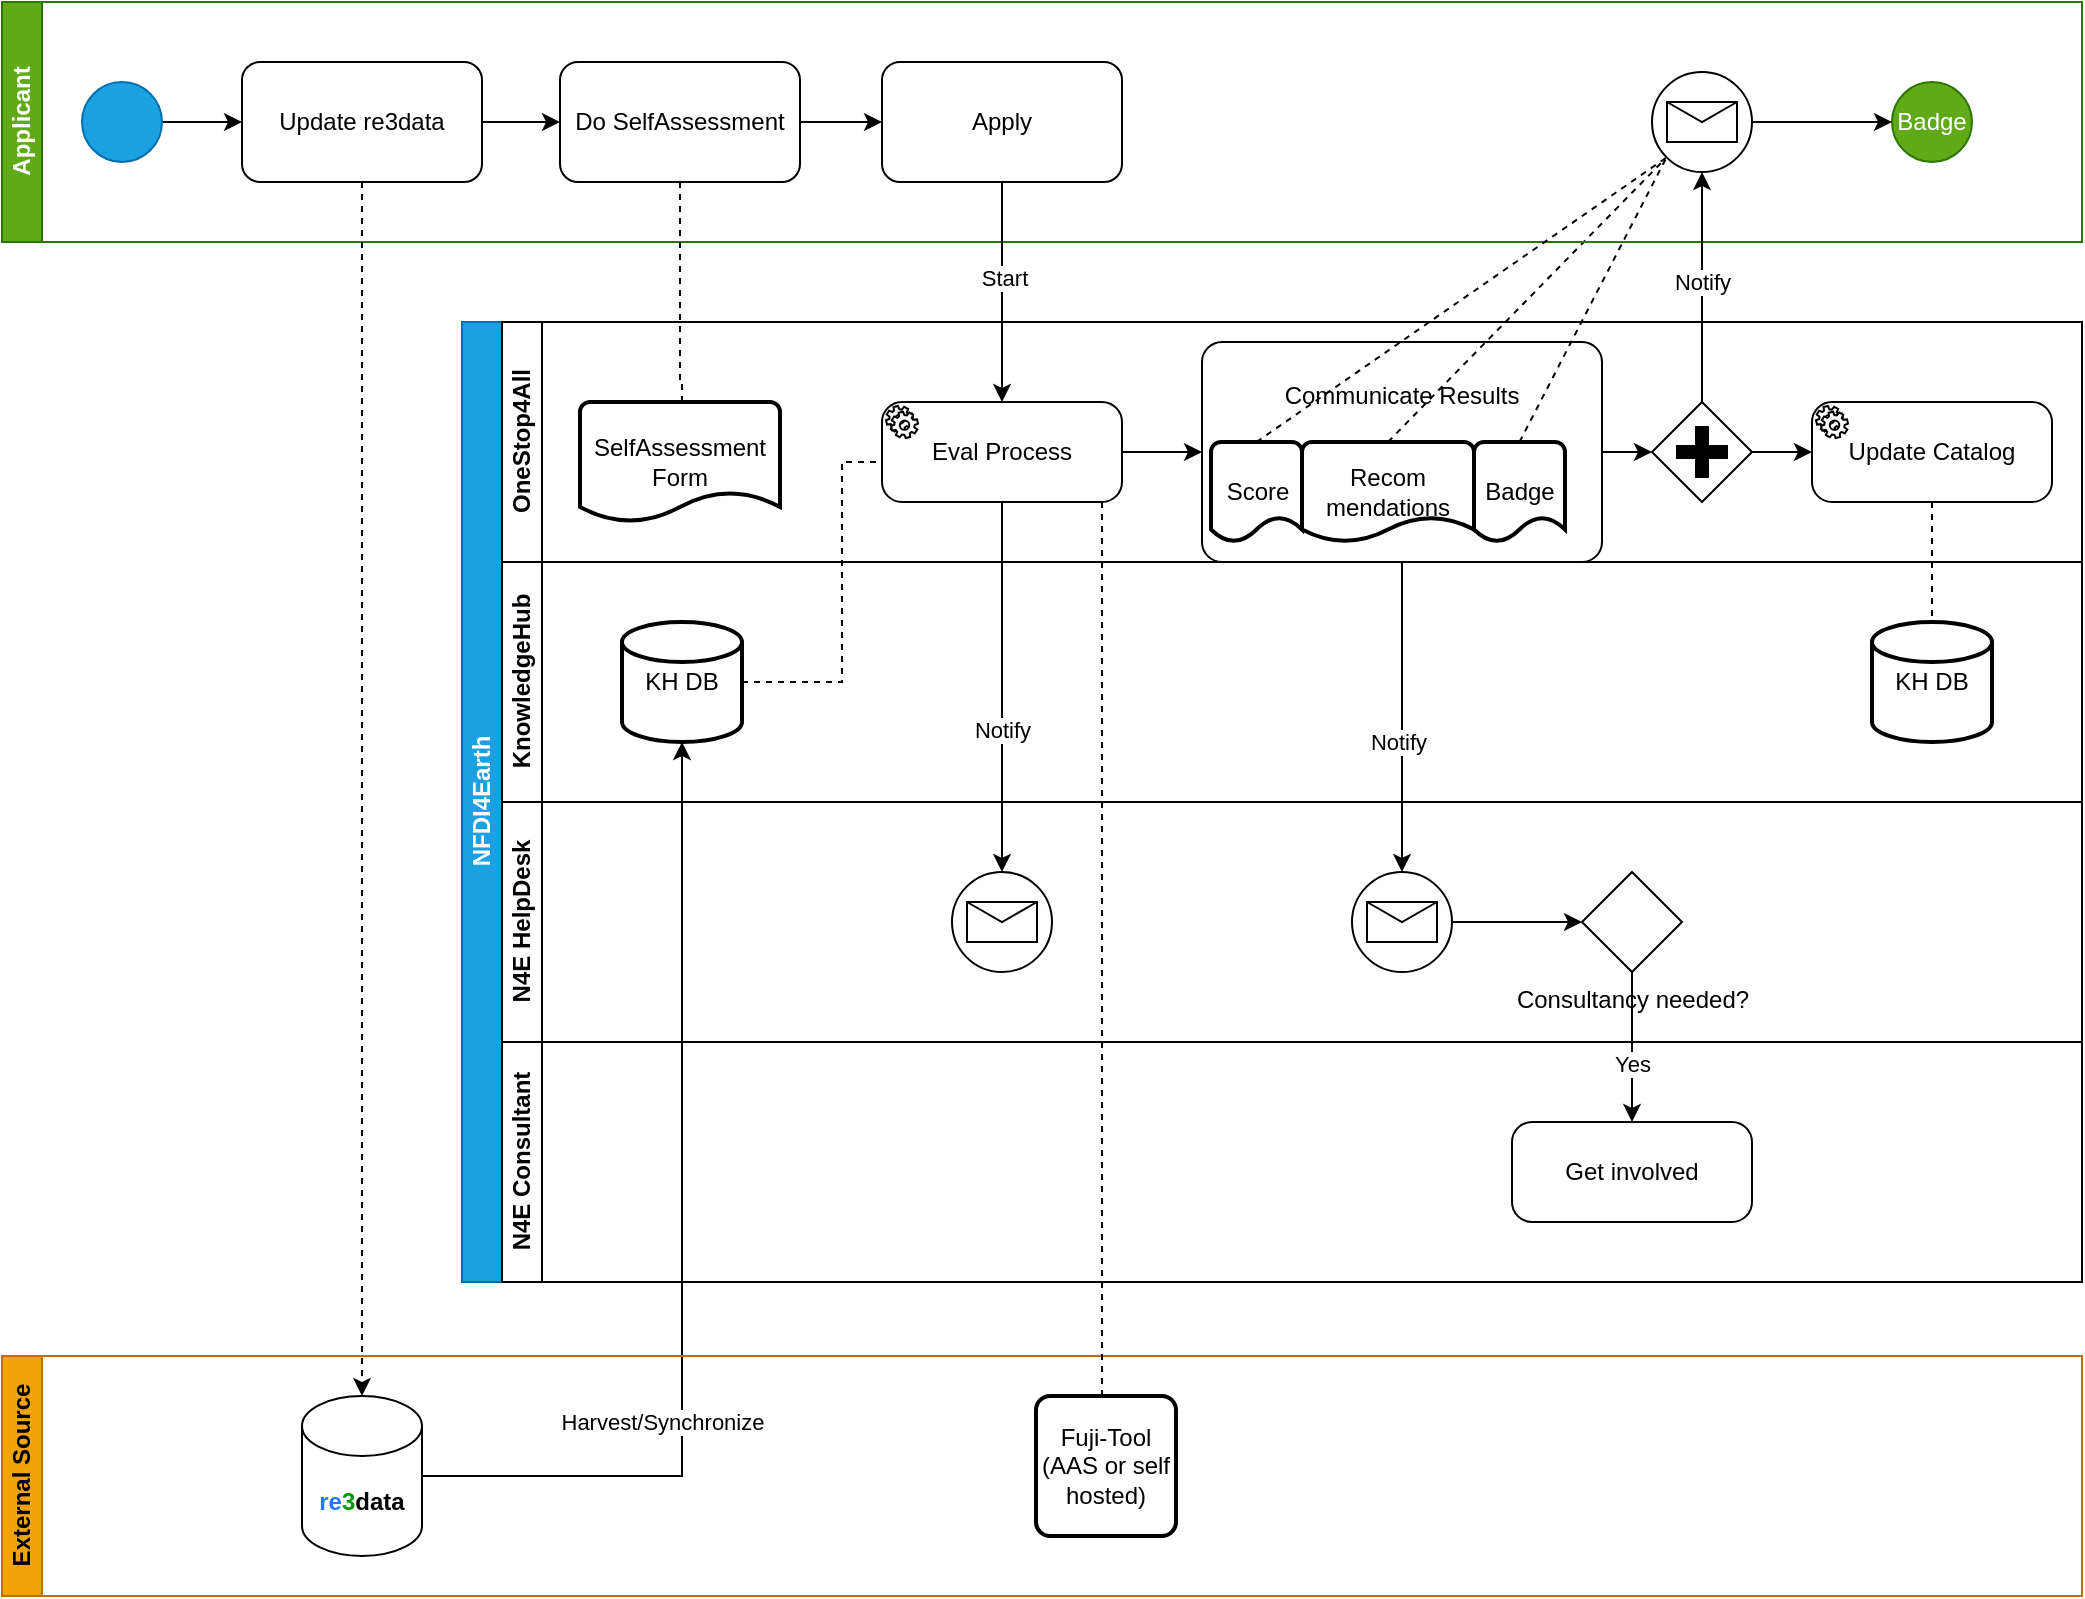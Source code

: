 <mxfile version="24.4.0" type="github">
  <diagram id="prtHgNgQTEPvFCAcTncT" name="Page-1">
    <mxGraphModel dx="1434" dy="680" grid="1" gridSize="10" guides="1" tooltips="1" connect="1" arrows="1" fold="1" page="1" pageScale="1" pageWidth="1169" pageHeight="827" math="0" shadow="0">
      <root>
        <mxCell id="0" />
        <mxCell id="1" parent="0" />
        <mxCell id="dNxyNK7c78bLwvsdeMH5-19" value="NFDI4Earth" style="swimlane;html=1;childLayout=stackLayout;resizeParent=1;resizeParentMax=0;horizontal=0;startSize=20;horizontalStack=0;fillColor=#1ba1e2;fontColor=#ffffff;strokeColor=#006EAF;" parent="1" vertex="1">
          <mxGeometry x="270" y="190" width="810" height="480" as="geometry" />
        </mxCell>
        <mxCell id="dNxyNK7c78bLwvsdeMH5-21" value="OneStop4All" style="swimlane;html=1;startSize=20;horizontal=0;" parent="dNxyNK7c78bLwvsdeMH5-19" vertex="1">
          <mxGeometry x="20" width="790" height="120" as="geometry">
            <mxRectangle x="20" y="120" width="430" height="30" as="alternateBounds" />
          </mxGeometry>
        </mxCell>
        <mxCell id="2lcCUF3nb1PlsJxBdxmF-54" value="SelfAssessment Form" style="strokeWidth=2;html=1;shape=mxgraph.flowchart.document2;whiteSpace=wrap;size=0.25;" vertex="1" parent="dNxyNK7c78bLwvsdeMH5-21">
          <mxGeometry x="39" y="40" width="100" height="60" as="geometry" />
        </mxCell>
        <mxCell id="2lcCUF3nb1PlsJxBdxmF-61" value="Eval Process" style="points=[[0.25,0,0],[0.5,0,0],[0.75,0,0],[1,0.25,0],[1,0.5,0],[1,0.75,0],[0.75,1,0],[0.5,1,0],[0.25,1,0],[0,0.75,0],[0,0.5,0],[0,0.25,0]];shape=mxgraph.bpmn.task;whiteSpace=wrap;rectStyle=rounded;size=10;html=1;container=1;expand=0;collapsible=0;taskMarker=service;" vertex="1" parent="dNxyNK7c78bLwvsdeMH5-21">
          <mxGeometry x="190" y="40" width="120" height="50" as="geometry" />
        </mxCell>
        <mxCell id="2lcCUF3nb1PlsJxBdxmF-70" value="&lt;div&gt;Communicate Results&lt;/div&gt;&lt;div&gt;&lt;br&gt;&lt;/div&gt;&lt;div&gt;&lt;br&gt;&lt;/div&gt;&lt;div&gt;&lt;br&gt;&lt;/div&gt;&lt;div&gt;&lt;br&gt;&lt;/div&gt;" style="points=[[0.25,0,0],[0.5,0,0],[0.75,0,0],[1,0.25,0],[1,0.5,0],[1,0.75,0],[0.75,1,0],[0.5,1,0],[0.25,1,0],[0,0.75,0],[0,0.5,0],[0,0.25,0]];shape=mxgraph.bpmn.task;whiteSpace=wrap;rectStyle=rounded;size=10;html=1;container=1;expand=0;collapsible=0;taskMarker=abstract;" vertex="1" parent="dNxyNK7c78bLwvsdeMH5-21">
          <mxGeometry x="350" y="10" width="200" height="110" as="geometry" />
        </mxCell>
        <mxCell id="2lcCUF3nb1PlsJxBdxmF-90" value="Score" style="strokeWidth=2;html=1;shape=mxgraph.flowchart.document2;whiteSpace=wrap;size=0.25;" vertex="1" parent="2lcCUF3nb1PlsJxBdxmF-70">
          <mxGeometry x="4.5" y="50" width="45.5" height="50" as="geometry" />
        </mxCell>
        <mxCell id="2lcCUF3nb1PlsJxBdxmF-94" style="rounded=0;orthogonalLoop=1;jettySize=auto;html=1;exitX=0.5;exitY=0;exitDx=0;exitDy=0;exitPerimeter=0;endArrow=none;endFill=0;dashed=1;" edge="1" parent="2lcCUF3nb1PlsJxBdxmF-70" source="2lcCUF3nb1PlsJxBdxmF-91">
          <mxGeometry relative="1" as="geometry">
            <mxPoint x="230" y="-90" as="targetPoint" />
          </mxGeometry>
        </mxCell>
        <mxCell id="2lcCUF3nb1PlsJxBdxmF-91" value="&lt;div&gt;Recom&lt;/div&gt;&lt;div&gt;mendations&lt;/div&gt;" style="strokeWidth=2;html=1;shape=mxgraph.flowchart.document2;whiteSpace=wrap;size=0.25;" vertex="1" parent="2lcCUF3nb1PlsJxBdxmF-70">
          <mxGeometry x="50" y="50" width="86" height="50" as="geometry" />
        </mxCell>
        <mxCell id="2lcCUF3nb1PlsJxBdxmF-92" value="Badge" style="strokeWidth=2;html=1;shape=mxgraph.flowchart.document2;whiteSpace=wrap;size=0.25;" vertex="1" parent="2lcCUF3nb1PlsJxBdxmF-70">
          <mxGeometry x="136" y="50" width="45.5" height="50" as="geometry" />
        </mxCell>
        <mxCell id="2lcCUF3nb1PlsJxBdxmF-71" style="edgeStyle=orthogonalEdgeStyle;rounded=0;orthogonalLoop=1;jettySize=auto;html=1;entryX=0;entryY=0.5;entryDx=0;entryDy=0;entryPerimeter=0;" edge="1" parent="dNxyNK7c78bLwvsdeMH5-21" source="2lcCUF3nb1PlsJxBdxmF-61" target="2lcCUF3nb1PlsJxBdxmF-70">
          <mxGeometry relative="1" as="geometry" />
        </mxCell>
        <mxCell id="2lcCUF3nb1PlsJxBdxmF-75" value="" style="points=[[0.25,0.25,0],[0.5,0,0],[0.75,0.25,0],[1,0.5,0],[0.75,0.75,0],[0.5,1,0],[0.25,0.75,0],[0,0.5,0]];shape=mxgraph.bpmn.gateway2;html=1;verticalLabelPosition=bottom;labelBackgroundColor=#ffffff;verticalAlign=top;align=center;perimeter=rhombusPerimeter;outlineConnect=0;outline=none;symbol=none;gwType=parallel;" vertex="1" parent="dNxyNK7c78bLwvsdeMH5-21">
          <mxGeometry x="575" y="40" width="50" height="50" as="geometry" />
        </mxCell>
        <mxCell id="2lcCUF3nb1PlsJxBdxmF-76" style="edgeStyle=orthogonalEdgeStyle;rounded=0;orthogonalLoop=1;jettySize=auto;html=1;entryX=0;entryY=0.5;entryDx=0;entryDy=0;entryPerimeter=0;" edge="1" parent="dNxyNK7c78bLwvsdeMH5-21" source="2lcCUF3nb1PlsJxBdxmF-70" target="2lcCUF3nb1PlsJxBdxmF-75">
          <mxGeometry relative="1" as="geometry" />
        </mxCell>
        <mxCell id="2lcCUF3nb1PlsJxBdxmF-78" value="Update Catalog" style="points=[[0.25,0,0],[0.5,0,0],[0.75,0,0],[1,0.25,0],[1,0.5,0],[1,0.75,0],[0.75,1,0],[0.5,1,0],[0.25,1,0],[0,0.75,0],[0,0.5,0],[0,0.25,0]];shape=mxgraph.bpmn.task;whiteSpace=wrap;rectStyle=rounded;size=10;html=1;container=1;expand=0;collapsible=0;taskMarker=service;" vertex="1" parent="dNxyNK7c78bLwvsdeMH5-21">
          <mxGeometry x="655" y="40" width="120" height="50" as="geometry" />
        </mxCell>
        <mxCell id="2lcCUF3nb1PlsJxBdxmF-79" style="edgeStyle=orthogonalEdgeStyle;rounded=0;orthogonalLoop=1;jettySize=auto;html=1;exitX=1;exitY=0.5;exitDx=0;exitDy=0;exitPerimeter=0;entryX=0;entryY=0.5;entryDx=0;entryDy=0;entryPerimeter=0;" edge="1" parent="dNxyNK7c78bLwvsdeMH5-21" source="2lcCUF3nb1PlsJxBdxmF-75" target="2lcCUF3nb1PlsJxBdxmF-78">
          <mxGeometry relative="1" as="geometry" />
        </mxCell>
        <mxCell id="dNxyNK7c78bLwvsdeMH5-22" value="KnowledgeHub" style="swimlane;html=1;startSize=20;horizontal=0;" parent="dNxyNK7c78bLwvsdeMH5-19" vertex="1">
          <mxGeometry x="20" y="120" width="790" height="120" as="geometry" />
        </mxCell>
        <mxCell id="2lcCUF3nb1PlsJxBdxmF-56" value="KH DB" style="strokeWidth=2;html=1;shape=mxgraph.flowchart.database;whiteSpace=wrap;" vertex="1" parent="dNxyNK7c78bLwvsdeMH5-22">
          <mxGeometry x="60" y="30" width="60" height="60" as="geometry" />
        </mxCell>
        <mxCell id="2lcCUF3nb1PlsJxBdxmF-80" value="KH DB" style="strokeWidth=2;html=1;shape=mxgraph.flowchart.database;whiteSpace=wrap;" vertex="1" parent="dNxyNK7c78bLwvsdeMH5-22">
          <mxGeometry x="685" y="30" width="60" height="60" as="geometry" />
        </mxCell>
        <mxCell id="2lcCUF3nb1PlsJxBdxmF-26" value="N4E HelpDesk" style="swimlane;html=1;startSize=20;horizontal=0;" vertex="1" parent="dNxyNK7c78bLwvsdeMH5-19">
          <mxGeometry x="20" y="240" width="790" height="120" as="geometry" />
        </mxCell>
        <mxCell id="2lcCUF3nb1PlsJxBdxmF-63" value="" style="points=[[0.145,0.145,0],[0.5,0,0],[0.855,0.145,0],[1,0.5,0],[0.855,0.855,0],[0.5,1,0],[0.145,0.855,0],[0,0.5,0]];shape=mxgraph.bpmn.event;html=1;verticalLabelPosition=bottom;labelBackgroundColor=#ffffff;verticalAlign=top;align=center;perimeter=ellipsePerimeter;outlineConnect=0;aspect=fixed;outline=standard;symbol=message;" vertex="1" parent="2lcCUF3nb1PlsJxBdxmF-26">
          <mxGeometry x="225" y="35" width="50" height="50" as="geometry" />
        </mxCell>
        <mxCell id="2lcCUF3nb1PlsJxBdxmF-72" value="" style="points=[[0.145,0.145,0],[0.5,0,0],[0.855,0.145,0],[1,0.5,0],[0.855,0.855,0],[0.5,1,0],[0.145,0.855,0],[0,0.5,0]];shape=mxgraph.bpmn.event;html=1;verticalLabelPosition=bottom;labelBackgroundColor=#ffffff;verticalAlign=top;align=center;perimeter=ellipsePerimeter;outlineConnect=0;aspect=fixed;outline=standard;symbol=message;" vertex="1" parent="2lcCUF3nb1PlsJxBdxmF-26">
          <mxGeometry x="425" y="35" width="50" height="50" as="geometry" />
        </mxCell>
        <mxCell id="2lcCUF3nb1PlsJxBdxmF-85" value="Consultancy needed?" style="points=[[0.25,0.25,0],[0.5,0,0],[0.75,0.25,0],[1,0.5,0],[0.75,0.75,0],[0.5,1,0],[0.25,0.75,0],[0,0.5,0]];shape=mxgraph.bpmn.gateway2;html=1;verticalLabelPosition=bottom;labelBackgroundColor=#ffffff;verticalAlign=top;align=center;perimeter=rhombusPerimeter;outlineConnect=0;outline=none;symbol=none;" vertex="1" parent="2lcCUF3nb1PlsJxBdxmF-26">
          <mxGeometry x="540" y="35" width="50" height="50" as="geometry" />
        </mxCell>
        <mxCell id="2lcCUF3nb1PlsJxBdxmF-86" style="edgeStyle=orthogonalEdgeStyle;rounded=0;orthogonalLoop=1;jettySize=auto;html=1;exitX=1;exitY=0.5;exitDx=0;exitDy=0;exitPerimeter=0;entryX=0;entryY=0.5;entryDx=0;entryDy=0;entryPerimeter=0;" edge="1" parent="2lcCUF3nb1PlsJxBdxmF-26" source="2lcCUF3nb1PlsJxBdxmF-72" target="2lcCUF3nb1PlsJxBdxmF-85">
          <mxGeometry relative="1" as="geometry" />
        </mxCell>
        <mxCell id="2lcCUF3nb1PlsJxBdxmF-53" value="N4E Consultant" style="swimlane;html=1;startSize=20;horizontal=0;" vertex="1" parent="dNxyNK7c78bLwvsdeMH5-19">
          <mxGeometry x="20" y="360" width="790" height="120" as="geometry" />
        </mxCell>
        <mxCell id="2lcCUF3nb1PlsJxBdxmF-89" value="Get involved" style="points=[[0.25,0,0],[0.5,0,0],[0.75,0,0],[1,0.25,0],[1,0.5,0],[1,0.75,0],[0.75,1,0],[0.5,1,0],[0.25,1,0],[0,0.75,0],[0,0.5,0],[0,0.25,0]];shape=mxgraph.bpmn.task;whiteSpace=wrap;rectStyle=rounded;size=10;html=1;container=1;expand=0;collapsible=0;taskMarker=abstract;" vertex="1" parent="2lcCUF3nb1PlsJxBdxmF-53">
          <mxGeometry x="505" y="40" width="120" height="50" as="geometry" />
        </mxCell>
        <mxCell id="2lcCUF3nb1PlsJxBdxmF-64" style="edgeStyle=orthogonalEdgeStyle;rounded=0;orthogonalLoop=1;jettySize=auto;html=1;exitX=0.5;exitY=1;exitDx=0;exitDy=0;exitPerimeter=0;entryX=0.5;entryY=0;entryDx=0;entryDy=0;entryPerimeter=0;" edge="1" parent="dNxyNK7c78bLwvsdeMH5-19" source="2lcCUF3nb1PlsJxBdxmF-61" target="2lcCUF3nb1PlsJxBdxmF-63">
          <mxGeometry relative="1" as="geometry" />
        </mxCell>
        <mxCell id="2lcCUF3nb1PlsJxBdxmF-65" value="Notify" style="edgeLabel;html=1;align=center;verticalAlign=middle;resizable=0;points=[];" vertex="1" connectable="0" parent="2lcCUF3nb1PlsJxBdxmF-64">
          <mxGeometry x="0.234" relative="1" as="geometry">
            <mxPoint as="offset" />
          </mxGeometry>
        </mxCell>
        <mxCell id="2lcCUF3nb1PlsJxBdxmF-67" style="edgeStyle=orthogonalEdgeStyle;rounded=0;orthogonalLoop=1;jettySize=auto;html=1;entryX=0;entryY=0.5;entryDx=0;entryDy=0;entryPerimeter=0;endArrow=none;endFill=0;dashed=1;" edge="1" parent="dNxyNK7c78bLwvsdeMH5-19" source="2lcCUF3nb1PlsJxBdxmF-56" target="2lcCUF3nb1PlsJxBdxmF-61">
          <mxGeometry relative="1" as="geometry">
            <Array as="points">
              <mxPoint x="190" y="180" />
              <mxPoint x="190" y="70" />
              <mxPoint x="210" y="70" />
            </Array>
          </mxGeometry>
        </mxCell>
        <mxCell id="2lcCUF3nb1PlsJxBdxmF-73" style="edgeStyle=orthogonalEdgeStyle;rounded=0;orthogonalLoop=1;jettySize=auto;html=1;exitX=0.5;exitY=1;exitDx=0;exitDy=0;exitPerimeter=0;" edge="1" parent="dNxyNK7c78bLwvsdeMH5-19" source="2lcCUF3nb1PlsJxBdxmF-70" target="2lcCUF3nb1PlsJxBdxmF-72">
          <mxGeometry relative="1" as="geometry" />
        </mxCell>
        <mxCell id="2lcCUF3nb1PlsJxBdxmF-74" value="Notify" style="edgeLabel;html=1;align=center;verticalAlign=middle;resizable=0;points=[];" vertex="1" connectable="0" parent="2lcCUF3nb1PlsJxBdxmF-73">
          <mxGeometry x="0.157" y="-2" relative="1" as="geometry">
            <mxPoint as="offset" />
          </mxGeometry>
        </mxCell>
        <mxCell id="2lcCUF3nb1PlsJxBdxmF-81" style="edgeStyle=orthogonalEdgeStyle;rounded=0;orthogonalLoop=1;jettySize=auto;html=1;exitX=0.5;exitY=1;exitDx=0;exitDy=0;exitPerimeter=0;entryX=0.5;entryY=0;entryDx=0;entryDy=0;entryPerimeter=0;endArrow=none;endFill=0;dashed=1;" edge="1" parent="dNxyNK7c78bLwvsdeMH5-19" source="2lcCUF3nb1PlsJxBdxmF-78" target="2lcCUF3nb1PlsJxBdxmF-80">
          <mxGeometry relative="1" as="geometry" />
        </mxCell>
        <mxCell id="2lcCUF3nb1PlsJxBdxmF-87" style="edgeStyle=orthogonalEdgeStyle;rounded=0;orthogonalLoop=1;jettySize=auto;html=1;exitX=0.5;exitY=1;exitDx=0;exitDy=0;exitPerimeter=0;entryX=0.5;entryY=0;entryDx=0;entryDy=0;entryPerimeter=0;" edge="1" parent="dNxyNK7c78bLwvsdeMH5-19" source="2lcCUF3nb1PlsJxBdxmF-85" target="2lcCUF3nb1PlsJxBdxmF-89">
          <mxGeometry relative="1" as="geometry">
            <mxPoint x="545" y="400" as="targetPoint" />
          </mxGeometry>
        </mxCell>
        <mxCell id="2lcCUF3nb1PlsJxBdxmF-88" value="Yes" style="edgeLabel;html=1;align=center;verticalAlign=middle;resizable=0;points=[];" vertex="1" connectable="0" parent="2lcCUF3nb1PlsJxBdxmF-87">
          <mxGeometry x="0.232" relative="1" as="geometry">
            <mxPoint as="offset" />
          </mxGeometry>
        </mxCell>
        <mxCell id="dNxyNK7c78bLwvsdeMH5-20" value="Applicant" style="swimlane;html=1;startSize=20;horizontal=0;fillColor=#60a917;fontColor=#ffffff;strokeColor=#2D7600;" parent="1" vertex="1">
          <mxGeometry x="40" y="30" width="1040" height="120" as="geometry" />
        </mxCell>
        <mxCell id="dNxyNK7c78bLwvsdeMH5-25" value="" style="edgeStyle=orthogonalEdgeStyle;rounded=0;orthogonalLoop=1;jettySize=auto;html=1;" parent="dNxyNK7c78bLwvsdeMH5-20" source="dNxyNK7c78bLwvsdeMH5-23" edge="1">
          <mxGeometry relative="1" as="geometry">
            <mxPoint x="120" y="60" as="targetPoint" />
          </mxGeometry>
        </mxCell>
        <mxCell id="dNxyNK7c78bLwvsdeMH5-23" value="" style="ellipse;whiteSpace=wrap;html=1;fillColor=#1ba1e2;fontColor=#ffffff;strokeColor=#006EAF;" parent="dNxyNK7c78bLwvsdeMH5-20" vertex="1">
          <mxGeometry x="40" y="40" width="40" height="40" as="geometry" />
        </mxCell>
        <mxCell id="dNxyNK7c78bLwvsdeMH5-32" value="Badge" style="ellipse;whiteSpace=wrap;html=1;fillColor=#60a917;fontColor=#ffffff;strokeColor=#2D7600;" parent="dNxyNK7c78bLwvsdeMH5-20" vertex="1">
          <mxGeometry x="945" y="40" width="40" height="40" as="geometry" />
        </mxCell>
        <mxCell id="2lcCUF3nb1PlsJxBdxmF-50" value="" style="edgeStyle=orthogonalEdgeStyle;rounded=0;orthogonalLoop=1;jettySize=auto;html=1;" edge="1" parent="dNxyNK7c78bLwvsdeMH5-20" source="2lcCUF3nb1PlsJxBdxmF-24" target="2lcCUF3nb1PlsJxBdxmF-49">
          <mxGeometry relative="1" as="geometry" />
        </mxCell>
        <mxCell id="2lcCUF3nb1PlsJxBdxmF-24" value="Update re3data" style="rounded=1;whiteSpace=wrap;html=1;" vertex="1" parent="dNxyNK7c78bLwvsdeMH5-20">
          <mxGeometry x="120" y="30" width="120" height="60" as="geometry" />
        </mxCell>
        <mxCell id="2lcCUF3nb1PlsJxBdxmF-59" style="edgeStyle=orthogonalEdgeStyle;rounded=0;orthogonalLoop=1;jettySize=auto;html=1;" edge="1" parent="dNxyNK7c78bLwvsdeMH5-20" source="2lcCUF3nb1PlsJxBdxmF-49">
          <mxGeometry relative="1" as="geometry">
            <mxPoint x="440" y="60" as="targetPoint" />
          </mxGeometry>
        </mxCell>
        <mxCell id="2lcCUF3nb1PlsJxBdxmF-49" value="Do SelfAssessment" style="rounded=1;whiteSpace=wrap;html=1;" vertex="1" parent="dNxyNK7c78bLwvsdeMH5-20">
          <mxGeometry x="279" y="30" width="120" height="60" as="geometry" />
        </mxCell>
        <mxCell id="2lcCUF3nb1PlsJxBdxmF-60" value="Apply" style="rounded=1;whiteSpace=wrap;html=1;" vertex="1" parent="dNxyNK7c78bLwvsdeMH5-20">
          <mxGeometry x="440" y="30" width="120" height="60" as="geometry" />
        </mxCell>
        <mxCell id="2lcCUF3nb1PlsJxBdxmF-25" style="edgeStyle=orthogonalEdgeStyle;rounded=0;orthogonalLoop=1;jettySize=auto;html=1;entryX=0.5;entryY=0;entryDx=0;entryDy=0;entryPerimeter=0;dashed=1;" edge="1" parent="1" source="2lcCUF3nb1PlsJxBdxmF-24" target="2lcCUF3nb1PlsJxBdxmF-20">
          <mxGeometry relative="1" as="geometry" />
        </mxCell>
        <mxCell id="2lcCUF3nb1PlsJxBdxmF-55" style="edgeStyle=orthogonalEdgeStyle;rounded=0;orthogonalLoop=1;jettySize=auto;html=1;entryX=0.5;entryY=0;entryDx=0;entryDy=0;entryPerimeter=0;dashed=1;endArrow=none;endFill=0;" edge="1" parent="1" source="2lcCUF3nb1PlsJxBdxmF-49" target="2lcCUF3nb1PlsJxBdxmF-54">
          <mxGeometry relative="1" as="geometry">
            <Array as="points">
              <mxPoint x="379" y="220" />
              <mxPoint x="380" y="220" />
            </Array>
          </mxGeometry>
        </mxCell>
        <mxCell id="2lcCUF3nb1PlsJxBdxmF-57" style="edgeStyle=orthogonalEdgeStyle;rounded=0;orthogonalLoop=1;jettySize=auto;html=1;entryX=1;entryY=0.5;entryDx=0;entryDy=0;entryPerimeter=0;startArrow=classic;startFill=1;endArrow=none;endFill=0;" edge="1" parent="1" source="2lcCUF3nb1PlsJxBdxmF-56" target="2lcCUF3nb1PlsJxBdxmF-20">
          <mxGeometry relative="1" as="geometry">
            <Array as="points">
              <mxPoint x="380" y="767" />
            </Array>
          </mxGeometry>
        </mxCell>
        <mxCell id="2lcCUF3nb1PlsJxBdxmF-58" value="Harvest/Synchronize" style="edgeLabel;html=1;align=center;verticalAlign=middle;resizable=0;points=[];" vertex="1" connectable="0" parent="2lcCUF3nb1PlsJxBdxmF-57">
          <mxGeometry x="-0.509" y="-1" relative="1" as="geometry">
            <mxPoint x="-9" y="218" as="offset" />
          </mxGeometry>
        </mxCell>
        <mxCell id="2lcCUF3nb1PlsJxBdxmF-3" value="External Source" style="swimlane;html=1;startSize=20;horizontal=0;fillColor=#f0a30a;fontColor=#000000;strokeColor=#BD7000;" vertex="1" parent="1">
          <mxGeometry x="40" y="707" width="1040" height="120" as="geometry" />
        </mxCell>
        <mxCell id="2lcCUF3nb1PlsJxBdxmF-20" value="&lt;b&gt;&lt;font color=&quot;#1f78ff&quot;&gt;re&lt;/font&gt;&lt;font color=&quot;#009900&quot;&gt;3&lt;/font&gt;data&lt;/b&gt;" style="shape=cylinder3;whiteSpace=wrap;html=1;boundedLbl=1;backgroundOutline=1;size=15;gradientColor=#009900;fillColor=none;" vertex="1" parent="2lcCUF3nb1PlsJxBdxmF-3">
          <mxGeometry x="150" y="20" width="60" height="80" as="geometry" />
        </mxCell>
        <mxCell id="2lcCUF3nb1PlsJxBdxmF-21" value="&lt;div&gt;Fuji-Tool&lt;/div&gt;&lt;div&gt;(AAS or self hosted)&lt;br&gt;&lt;/div&gt;" style="rounded=1;whiteSpace=wrap;html=1;absoluteArcSize=1;arcSize=14;strokeWidth=2;" vertex="1" parent="2lcCUF3nb1PlsJxBdxmF-3">
          <mxGeometry x="517" y="20" width="70" height="70" as="geometry" />
        </mxCell>
        <mxCell id="2lcCUF3nb1PlsJxBdxmF-62" style="edgeStyle=orthogonalEdgeStyle;rounded=0;orthogonalLoop=1;jettySize=auto;html=1;entryX=0.5;entryY=0;entryDx=0;entryDy=0;entryPerimeter=0;" edge="1" parent="1" source="2lcCUF3nb1PlsJxBdxmF-60" target="2lcCUF3nb1PlsJxBdxmF-61">
          <mxGeometry relative="1" as="geometry" />
        </mxCell>
        <mxCell id="2lcCUF3nb1PlsJxBdxmF-66" value="Start" style="edgeLabel;html=1;align=center;verticalAlign=middle;resizable=0;points=[];" vertex="1" connectable="0" parent="2lcCUF3nb1PlsJxBdxmF-62">
          <mxGeometry x="-0.13" y="1" relative="1" as="geometry">
            <mxPoint as="offset" />
          </mxGeometry>
        </mxCell>
        <mxCell id="2lcCUF3nb1PlsJxBdxmF-68" style="edgeStyle=orthogonalEdgeStyle;rounded=0;orthogonalLoop=1;jettySize=auto;html=1;dashed=1;endArrow=none;endFill=0;entryX=0.5;entryY=0;entryDx=0;entryDy=0;" edge="1" parent="1" source="2lcCUF3nb1PlsJxBdxmF-61" target="2lcCUF3nb1PlsJxBdxmF-21">
          <mxGeometry relative="1" as="geometry">
            <Array as="points">
              <mxPoint x="590" y="727" />
            </Array>
          </mxGeometry>
        </mxCell>
        <mxCell id="2lcCUF3nb1PlsJxBdxmF-77" style="edgeStyle=orthogonalEdgeStyle;rounded=0;orthogonalLoop=1;jettySize=auto;html=1;entryX=0;entryY=0.5;entryDx=0;entryDy=0;exitX=1;exitY=0.5;exitDx=0;exitDy=0;exitPerimeter=0;" edge="1" parent="1" source="2lcCUF3nb1PlsJxBdxmF-82" target="dNxyNK7c78bLwvsdeMH5-32">
          <mxGeometry relative="1" as="geometry" />
        </mxCell>
        <mxCell id="2lcCUF3nb1PlsJxBdxmF-83" value="" style="edgeStyle=orthogonalEdgeStyle;rounded=0;orthogonalLoop=1;jettySize=auto;html=1;entryX=0.5;entryY=1;entryDx=0;entryDy=0;exitX=0.5;exitY=0;exitDx=0;exitDy=0;exitPerimeter=0;entryPerimeter=0;" edge="1" parent="1" source="2lcCUF3nb1PlsJxBdxmF-75" target="2lcCUF3nb1PlsJxBdxmF-82">
          <mxGeometry relative="1" as="geometry">
            <mxPoint x="825" y="230" as="sourcePoint" />
            <mxPoint x="920" y="90" as="targetPoint" />
          </mxGeometry>
        </mxCell>
        <mxCell id="2lcCUF3nb1PlsJxBdxmF-84" value="Notify" style="edgeLabel;html=1;align=center;verticalAlign=middle;resizable=0;points=[];" vertex="1" connectable="0" parent="2lcCUF3nb1PlsJxBdxmF-83">
          <mxGeometry x="-0.165" y="-2" relative="1" as="geometry">
            <mxPoint x="-2" y="-12" as="offset" />
          </mxGeometry>
        </mxCell>
        <mxCell id="2lcCUF3nb1PlsJxBdxmF-82" value="" style="points=[[0.145,0.145,0],[0.5,0,0],[0.855,0.145,0],[1,0.5,0],[0.855,0.855,0],[0.5,1,0],[0.145,0.855,0],[0,0.5,0]];shape=mxgraph.bpmn.event;html=1;verticalLabelPosition=bottom;labelBackgroundColor=#ffffff;verticalAlign=top;align=center;perimeter=ellipsePerimeter;outlineConnect=0;aspect=fixed;outline=standard;symbol=message;" vertex="1" parent="1">
          <mxGeometry x="865" y="65" width="50" height="50" as="geometry" />
        </mxCell>
        <mxCell id="2lcCUF3nb1PlsJxBdxmF-93" style="rounded=0;orthogonalLoop=1;jettySize=auto;html=1;entryX=0.145;entryY=0.855;entryDx=0;entryDy=0;entryPerimeter=0;exitX=0.5;exitY=0;exitDx=0;exitDy=0;exitPerimeter=0;endArrow=none;endFill=0;dashed=1;" edge="1" parent="1" source="2lcCUF3nb1PlsJxBdxmF-92" target="2lcCUF3nb1PlsJxBdxmF-82">
          <mxGeometry relative="1" as="geometry" />
        </mxCell>
        <mxCell id="2lcCUF3nb1PlsJxBdxmF-95" style="rounded=0;orthogonalLoop=1;jettySize=auto;html=1;exitX=0.5;exitY=0;exitDx=0;exitDy=0;exitPerimeter=0;dashed=1;endArrow=none;endFill=0;entryX=0.145;entryY=0.855;entryDx=0;entryDy=0;entryPerimeter=0;" edge="1" parent="1" source="2lcCUF3nb1PlsJxBdxmF-90" target="2lcCUF3nb1PlsJxBdxmF-82">
          <mxGeometry relative="1" as="geometry">
            <mxPoint x="870" y="120" as="targetPoint" />
          </mxGeometry>
        </mxCell>
      </root>
    </mxGraphModel>
  </diagram>
</mxfile>
